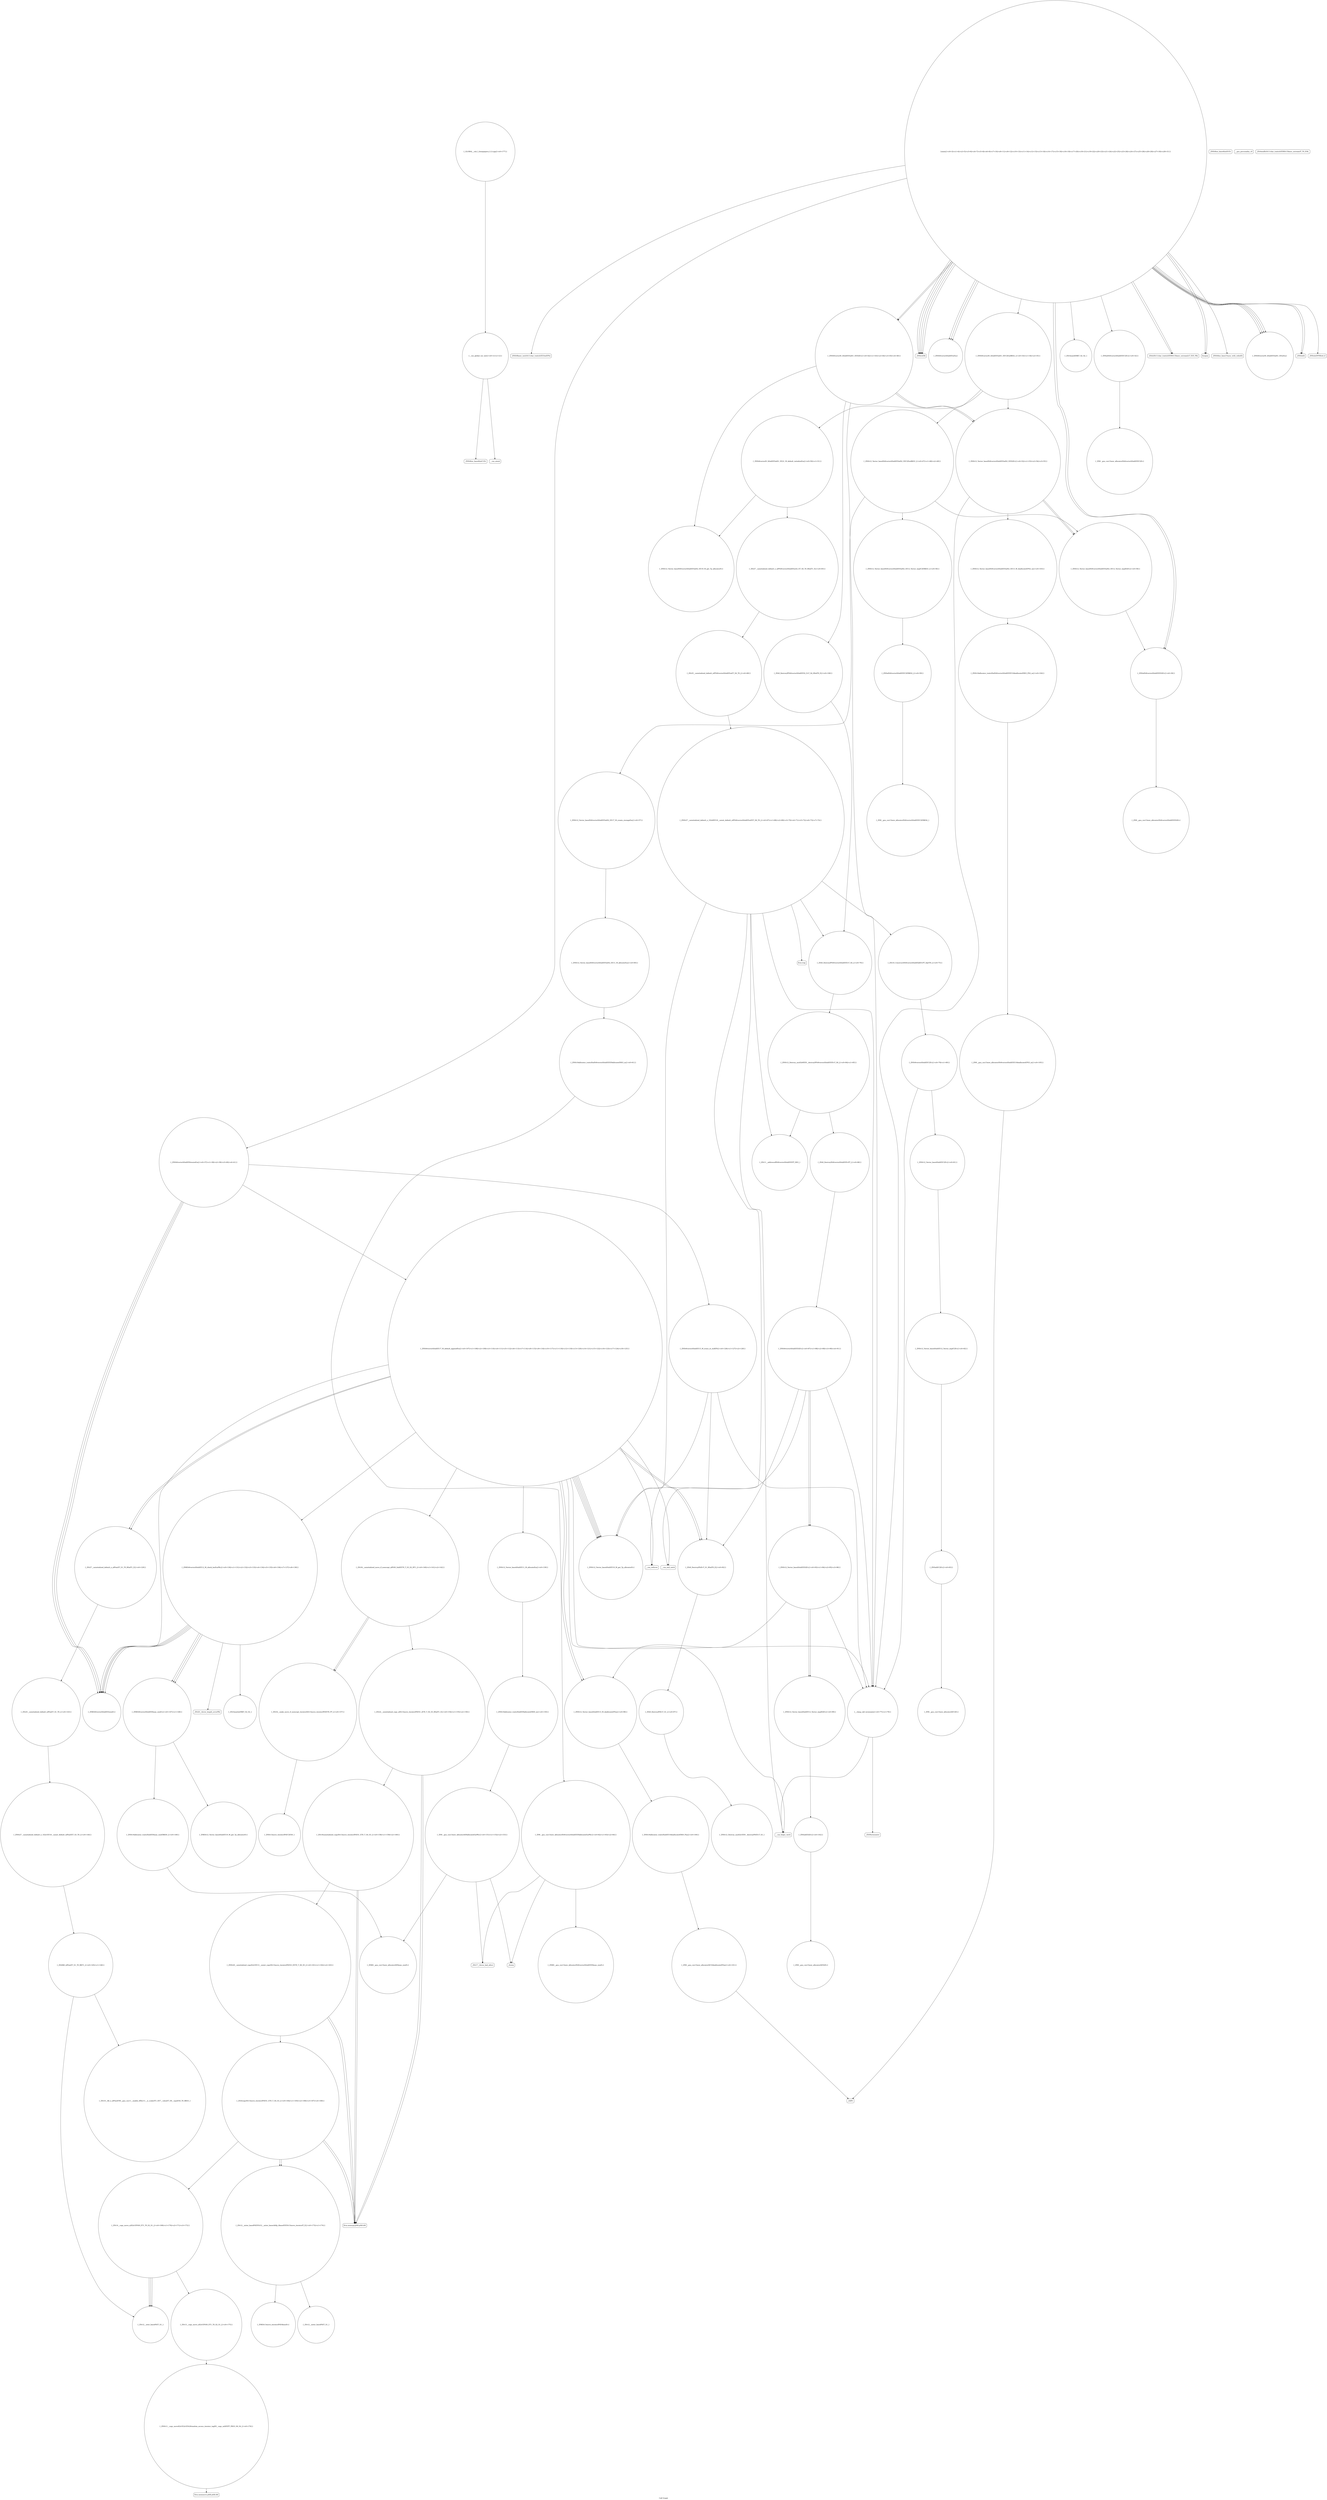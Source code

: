 digraph "Call Graph" {
	label="Call Graph";

	Node0x564959b54ed0 [shape=record,shape=circle,label="{__cxx_global_var_init|{<s0>1|<s1>2}}"];
	Node0x564959b54ed0:s0 -> Node0x564959b54f50[color=black];
	Node0x564959b54ed0:s1 -> Node0x564959b55050[color=black];
	Node0x564959b58bf0 [shape=record,shape=circle,label="{_ZNSt16allocator_traitsISaIiEE8max_sizeERKS0_|{<s0>149}}"];
	Node0x564959b58bf0:s0 -> Node0x564959b58cf0[color=black];
	Node0x564959b55250 [shape=record,shape=Mrecord,label="{_ZNSt9basic_iosIcSt11char_traitsIcEE3tieEPSo}"];
	Node0x564959b56750 [shape=record,shape=circle,label="{_ZSt18uninitialized_copyISt13move_iteratorIPiES1_ET0_T_S4_S3_|{<s0>158|<s1>159|<s2>160}}"];
	Node0x564959b56750:s0 -> Node0x564959b567d0[color=black];
	Node0x564959b56750:s1 -> Node0x564959b567d0[color=black];
	Node0x564959b56750:s2 -> Node0x564959b56850[color=black];
	Node0x564959b555d0 [shape=record,shape=circle,label="{_ZNSt6vectorIiSaIiEE6resizeEm|{<s0>37|<s1>38|<s2>39|<s3>40|<s4>41}}"];
	Node0x564959b555d0:s0 -> Node0x564959b58470[color=black];
	Node0x564959b555d0:s1 -> Node0x564959b58470[color=black];
	Node0x564959b555d0:s2 -> Node0x564959b584f0[color=black];
	Node0x564959b555d0:s3 -> Node0x564959b58470[color=black];
	Node0x564959b555d0:s4 -> Node0x564959b58570[color=black];
	Node0x564959b56ad0 [shape=record,shape=circle,label="{_ZNSt11__copy_moveILb1ELb1ESt26random_access_iterator_tagE8__copy_mIiEEPT_PKS3_S6_S4_|{<s0>176}}"];
	Node0x564959b56ad0:s0 -> Node0x564959b56b50[color=black];
	Node0x564959b55950 [shape=record,shape=circle,label="{_ZNSt6vectorIS_IiSaIiEESaIS1_EED2Ev|{<s0>42|<s1>43|<s2>44|<s3>45|<s4>46}}"];
	Node0x564959b55950:s0 -> Node0x564959b56250[color=black];
	Node0x564959b55950:s1 -> Node0x564959b583f0[color=black];
	Node0x564959b55950:s2 -> Node0x564959b55bd0[color=black];
	Node0x564959b55950:s3 -> Node0x564959b55bd0[color=black];
	Node0x564959b55950:s4 -> Node0x564959b576f0[color=black];
	Node0x564959b55cd0 [shape=record,shape=circle,label="{_ZNSt12_Vector_baseISt6vectorIiSaIiEESaIS2_EE17_M_create_storageEm|{<s0>57}}"];
	Node0x564959b55cd0:s0 -> Node0x564959b55ed0[color=black];
	Node0x564959b56050 [shape=record,shape=circle,label="{_ZNK9__gnu_cxx13new_allocatorISt6vectorIiSaIiEEE8max_sizeEv}"];
	Node0x564959b563d0 [shape=record,shape=circle,label="{_ZSt10_ConstructISt6vectorIiSaIiEEJEEvPT_DpOT0_|{<s0>75}}"];
	Node0x564959b563d0:s0 -> Node0x564959b57870[color=black];
	Node0x564959b57770 [shape=record,shape=Mrecord,label="{_ZSt9terminatev}"];
	Node0x564959b57af0 [shape=record,shape=circle,label="{_ZNSt12_Destroy_auxILb0EE9__destroyIPSt6vectorIiSaIiEEEEvT_S6_|{<s0>84|<s1>85}}"];
	Node0x564959b57af0:s0 -> Node0x564959b56450[color=black];
	Node0x564959b57af0:s1 -> Node0x564959b57b70[color=black];
	Node0x564959b57e70 [shape=record,shape=circle,label="{_ZNSt12_Destroy_auxILb1EE9__destroyIPiEEvT_S3_}"];
	Node0x564959b581f0 [shape=record,shape=circle,label="{_ZN9__gnu_cxx13new_allocatorIiED2Ev}"];
	Node0x564959b58570 [shape=record,shape=circle,label="{_ZNSt6vectorIiSaIiEE15_M_erase_at_endEPi|{<s0>126|<s1>127|<s2>128}}"];
	Node0x564959b58570:s0 -> Node0x564959b57cf0[color=black];
	Node0x564959b58570:s1 -> Node0x564959b57c70[color=black];
	Node0x564959b58570:s2 -> Node0x564959b576f0[color=black];
	Node0x564959b588f0 [shape=record,shape=circle,label="{_ZSt6fill_nIPimiET_S1_T0_RKT1_|{<s0>145|<s1>146}}"];
	Node0x564959b588f0:s0 -> Node0x564959b589f0[color=black];
	Node0x564959b588f0:s1 -> Node0x564959b58970[color=black];
	Node0x564959b54f50 [shape=record,shape=Mrecord,label="{_ZNSt8ios_base4InitC1Ev}"];
	Node0x564959b58c70 [shape=record,shape=circle,label="{_ZNKSt12_Vector_baseIiSaIiEE19_M_get_Tp_allocatorEv}"];
	Node0x564959b552d0 [shape=record,shape=Mrecord,label="{_ZNSirsERi}"];
	Node0x564959b567d0 [shape=record,shape=Mrecord,label="{llvm.memcpy.p0i8.p0i8.i64}"];
	Node0x564959b55650 [shape=record,shape=circle,label="{_ZNSt6vectorIiSaIiEEixEm}"];
	Node0x564959b56b50 [shape=record,shape=Mrecord,label="{llvm.memmove.p0i8.p0i8.i64}"];
	Node0x564959b559d0 [shape=record,shape=circle,label="{_ZN9__gnu_cxx13new_allocatorISt6vectorIiSaIiEEEC2Ev}"];
	Node0x564959b55d50 [shape=record,shape=circle,label="{_ZNSt12_Vector_baseISt6vectorIiSaIiEESaIS2_EE12_Vector_implD2Ev|{<s0>58}}"];
	Node0x564959b55d50:s0 -> Node0x564959b554d0[color=black];
	Node0x564959b560d0 [shape=record,shape=Mrecord,label="{_ZSt17__throw_bad_allocv}"];
	Node0x564959b56450 [shape=record,shape=circle,label="{_ZSt11__addressofISt6vectorIiSaIiEEEPT_RS3_}"];
	Node0x564959b577f0 [shape=record,shape=Mrecord,label="{llvm.trap}"];
	Node0x564959b57b70 [shape=record,shape=circle,label="{_ZSt8_DestroyISt6vectorIiSaIiEEEvPT_|{<s0>86}}"];
	Node0x564959b57b70:s0 -> Node0x564959b57bf0[color=black];
	Node0x564959b57ef0 [shape=record,shape=circle,label="{_ZNSt12_Vector_baseIiSaIiEE13_M_deallocateEPim|{<s0>98}}"];
	Node0x564959b57ef0:s0 -> Node0x564959b57ff0[color=black];
	Node0x564959b58270 [shape=record,shape=circle,label="{_ZNSt12_Vector_baseISt6vectorIiSaIiEESaIS2_EE13_M_deallocateEPS2_m|{<s0>103}}"];
	Node0x564959b58270:s0 -> Node0x564959b582f0[color=black];
	Node0x564959b585f0 [shape=record,shape=circle,label="{_ZSt27__uninitialized_default_n_aIPimiET_S1_T0_RSaIT1_E|{<s0>129}}"];
	Node0x564959b585f0:s0 -> Node0x564959b587f0[color=black];
	Node0x564959b58970 [shape=record,shape=circle,label="{_ZSt10__fill_n_aIPimiEN9__gnu_cxx11__enable_ifIXsr11__is_scalarIT1_EE7__valueET_E6__typeES4_T0_RKS3_}"];
	Node0x564959b54fd0 [shape=record,shape=Mrecord,label="{_ZNSt8ios_base4InitD1Ev}"];
	Node0x564959b58cf0 [shape=record,shape=circle,label="{_ZNK9__gnu_cxx13new_allocatorIiE8max_sizeEv}"];
	Node0x564959b55350 [shape=record,shape=circle,label="{_ZNSaISt6vectorIiSaIiEEEC2Ev|{<s0>32}}"];
	Node0x564959b55350:s0 -> Node0x564959b559d0[color=black];
	Node0x564959b56850 [shape=record,shape=circle,label="{_ZNSt20__uninitialized_copyILb1EE13__uninit_copyISt13move_iteratorIPiES3_EET0_T_S6_S5_|{<s0>161|<s1>162|<s2>163}}"];
	Node0x564959b56850:s0 -> Node0x564959b567d0[color=black];
	Node0x564959b56850:s1 -> Node0x564959b567d0[color=black];
	Node0x564959b56850:s2 -> Node0x564959b568d0[color=black];
	Node0x564959b556d0 [shape=record,shape=circle,label="{_ZSt3maxIiERKT_S2_S2_}"];
	Node0x564959b56bd0 [shape=record,shape=circle,label="{_ZSt12__miter_baseIPiET_S1_}"];
	Node0x564959b55a50 [shape=record,shape=circle,label="{_ZN9__gnu_cxx13new_allocatorISt6vectorIiSaIiEEED2Ev}"];
	Node0x564959b55dd0 [shape=record,shape=circle,label="{_ZNSaISt6vectorIiSaIiEEEC2ERKS2_|{<s0>59}}"];
	Node0x564959b55dd0:s0 -> Node0x564959b55e50[color=black];
	Node0x564959b56150 [shape=record,shape=Mrecord,label="{_Znwm}"];
	Node0x564959b564d0 [shape=record,shape=Mrecord,label="{__cxa_begin_catch}"];
	Node0x564959b57870 [shape=record,shape=circle,label="{_ZNSt6vectorIiSaIiEEC2Ev|{<s0>79|<s1>80}}"];
	Node0x564959b57870:s0 -> Node0x564959b578f0[color=black];
	Node0x564959b57870:s1 -> Node0x564959b576f0[color=black];
	Node0x564959b57bf0 [shape=record,shape=circle,label="{_ZNSt6vectorIiSaIiEED2Ev|{<s0>87|<s1>88|<s2>89|<s3>90|<s4>91}}"];
	Node0x564959b57bf0:s0 -> Node0x564959b57cf0[color=black];
	Node0x564959b57bf0:s1 -> Node0x564959b57c70[color=black];
	Node0x564959b57bf0:s2 -> Node0x564959b57d70[color=black];
	Node0x564959b57bf0:s3 -> Node0x564959b57d70[color=black];
	Node0x564959b57bf0:s4 -> Node0x564959b576f0[color=black];
	Node0x564959b57f70 [shape=record,shape=circle,label="{_ZNSt12_Vector_baseIiSaIiEE12_Vector_implD2Ev|{<s0>99}}"];
	Node0x564959b57f70:s0 -> Node0x564959b58170[color=black];
	Node0x564959b582f0 [shape=record,shape=circle,label="{_ZNSt16allocator_traitsISaISt6vectorIiSaIiEEEE10deallocateERS3_PS2_m|{<s0>104}}"];
	Node0x564959b582f0:s0 -> Node0x564959b58370[color=black];
	Node0x564959b58670 [shape=record,shape=circle,label="{_ZNKSt6vectorIiSaIiEE12_M_check_lenEmPKc|{<s0>130|<s1>131|<s2>132|<s3>133|<s4>134|<s5>135|<s6>136|<s7>137|<s8>138}}"];
	Node0x564959b58670:s0 -> Node0x564959b58a70[color=black];
	Node0x564959b58670:s1 -> Node0x564959b58470[color=black];
	Node0x564959b58670:s2 -> Node0x564959b58af0[color=black];
	Node0x564959b58670:s3 -> Node0x564959b58470[color=black];
	Node0x564959b58670:s4 -> Node0x564959b58470[color=black];
	Node0x564959b58670:s5 -> Node0x564959b58b70[color=black];
	Node0x564959b58670:s6 -> Node0x564959b58470[color=black];
	Node0x564959b58670:s7 -> Node0x564959b58a70[color=black];
	Node0x564959b58670:s8 -> Node0x564959b58a70[color=black];
	Node0x564959b589f0 [shape=record,shape=circle,label="{_ZSt12__niter_baseIPiET_S1_}"];
	Node0x564959b55050 [shape=record,shape=Mrecord,label="{__cxa_atexit}"];
	Node0x564959b58d70 [shape=record,shape=circle,label="{_ZNSt16allocator_traitsISaIiEE8allocateERS0_m|{<s0>150}}"];
	Node0x564959b58d70:s0 -> Node0x564959b58df0[color=black];
	Node0x564959b553d0 [shape=record,shape=circle,label="{_ZNSt6vectorIS_IiSaIiEESaIS1_EEC2EmRKS2_|{<s0>33|<s1>34|<s2>35}}"];
	Node0x564959b553d0:s0 -> Node0x564959b55ad0[color=black];
	Node0x564959b553d0:s1 -> Node0x564959b55b50[color=black];
	Node0x564959b553d0:s2 -> Node0x564959b55bd0[color=black];
	Node0x564959b568d0 [shape=record,shape=circle,label="{_ZSt4copyISt13move_iteratorIPiES1_ET0_T_S4_S3_|{<s0>164|<s1>165|<s2>166|<s3>167|<s4>168}}"];
	Node0x564959b568d0:s0 -> Node0x564959b567d0[color=black];
	Node0x564959b568d0:s1 -> Node0x564959b569d0[color=black];
	Node0x564959b568d0:s2 -> Node0x564959b567d0[color=black];
	Node0x564959b568d0:s3 -> Node0x564959b569d0[color=black];
	Node0x564959b568d0:s4 -> Node0x564959b56950[color=black];
	Node0x564959b55750 [shape=record,shape=Mrecord,label="{_ZStlsISt11char_traitsIcEERSt13basic_ostreamIcT_ES5_PKc}"];
	Node0x564959b56c50 [shape=record,shape=circle,label="{_ZNKSt13move_iteratorIPiE4baseEv}"];
	Node0x564959b55ad0 [shape=record,shape=circle,label="{_ZNSt12_Vector_baseISt6vectorIiSaIiEESaIS2_EEC2EmRKS3_|{<s0>47|<s1>48|<s2>49}}"];
	Node0x564959b55ad0:s0 -> Node0x564959b55c50[color=black];
	Node0x564959b55ad0:s1 -> Node0x564959b55cd0[color=black];
	Node0x564959b55ad0:s2 -> Node0x564959b55d50[color=black];
	Node0x564959b55e50 [shape=record,shape=circle,label="{_ZN9__gnu_cxx13new_allocatorISt6vectorIiSaIiEEEC2ERKS4_}"];
	Node0x564959b561d0 [shape=record,shape=circle,label="{_ZSt27__uninitialized_default_n_aIPSt6vectorIiSaIiEEmS2_ET_S4_T0_RSaIT1_E|{<s0>65}}"];
	Node0x564959b561d0:s0 -> Node0x564959b562d0[color=black];
	Node0x564959b56550 [shape=record,shape=circle,label="{_ZSt8_DestroyIPSt6vectorIiSaIiEEEvT_S4_|{<s0>76}}"];
	Node0x564959b56550:s0 -> Node0x564959b57af0[color=black];
	Node0x564959b578f0 [shape=record,shape=circle,label="{_ZNSt12_Vector_baseIiSaIiEEC2Ev|{<s0>81}}"];
	Node0x564959b578f0:s0 -> Node0x564959b57970[color=black];
	Node0x564959b57c70 [shape=record,shape=circle,label="{_ZSt8_DestroyIPiiEvT_S1_RSaIT0_E|{<s0>92}}"];
	Node0x564959b57c70:s0 -> Node0x564959b57df0[color=black];
	Node0x564959b57ff0 [shape=record,shape=circle,label="{_ZNSt16allocator_traitsISaIiEE10deallocateERS0_Pim|{<s0>100}}"];
	Node0x564959b57ff0:s0 -> Node0x564959b58070[color=black];
	Node0x564959b58370 [shape=record,shape=circle,label="{_ZN9__gnu_cxx13new_allocatorISt6vectorIiSaIiEEE10deallocateEPS3_m|{<s0>105}}"];
	Node0x564959b58370:s0 -> Node0x564959b580f0[color=black];
	Node0x564959b586f0 [shape=record,shape=circle,label="{_ZNSt12_Vector_baseIiSaIiEE11_M_allocateEm|{<s0>139}}"];
	Node0x564959b586f0:s0 -> Node0x564959b58d70[color=black];
	Node0x564959b58a70 [shape=record,shape=circle,label="{_ZNKSt6vectorIiSaIiEE8max_sizeEv|{<s0>147|<s1>148}}"];
	Node0x564959b58a70:s0 -> Node0x564959b58c70[color=black];
	Node0x564959b58a70:s1 -> Node0x564959b58bf0[color=black];
	Node0x564959b550d0 [shape=record,shape=circle,label="{main|{<s0>3|<s1>4|<s2>5|<s3>6|<s4>7|<s5>8|<s6>9|<s7>10|<s8>11|<s9>12|<s10>13|<s11>14|<s12>15|<s13>16|<s14>17|<s15>18|<s16>19|<s17>20|<s18>21|<s19>22|<s20>23|<s21>24|<s22>25|<s23>26|<s24>27|<s25>28|<s26>29|<s27>30|<s28>31}}"];
	Node0x564959b550d0:s0 -> Node0x564959b55150[color=black];
	Node0x564959b550d0:s1 -> Node0x564959b55150[color=black];
	Node0x564959b550d0:s2 -> Node0x564959b551d0[color=black];
	Node0x564959b550d0:s3 -> Node0x564959b55250[color=black];
	Node0x564959b550d0:s4 -> Node0x564959b552d0[color=black];
	Node0x564959b550d0:s5 -> Node0x564959b552d0[color=black];
	Node0x564959b550d0:s6 -> Node0x564959b552d0[color=black];
	Node0x564959b550d0:s7 -> Node0x564959b55350[color=black];
	Node0x564959b550d0:s8 -> Node0x564959b553d0[color=black];
	Node0x564959b550d0:s9 -> Node0x564959b554d0[color=black];
	Node0x564959b550d0:s10 -> Node0x564959b55550[color=black];
	Node0x564959b550d0:s11 -> Node0x564959b555d0[color=black];
	Node0x564959b550d0:s12 -> Node0x564959b554d0[color=black];
	Node0x564959b550d0:s13 -> Node0x564959b55950[color=black];
	Node0x564959b550d0:s14 -> Node0x564959b552d0[color=black];
	Node0x564959b550d0:s15 -> Node0x564959b552d0[color=black];
	Node0x564959b550d0:s16 -> Node0x564959b55550[color=black];
	Node0x564959b550d0:s17 -> Node0x564959b55650[color=black];
	Node0x564959b550d0:s18 -> Node0x564959b55550[color=black];
	Node0x564959b550d0:s19 -> Node0x564959b55650[color=black];
	Node0x564959b550d0:s20 -> Node0x564959b55550[color=black];
	Node0x564959b550d0:s21 -> Node0x564959b55650[color=black];
	Node0x564959b550d0:s22 -> Node0x564959b556d0[color=black];
	Node0x564959b550d0:s23 -> Node0x564959b55750[color=black];
	Node0x564959b550d0:s24 -> Node0x564959b557d0[color=black];
	Node0x564959b550d0:s25 -> Node0x564959b55750[color=black];
	Node0x564959b550d0:s26 -> Node0x564959b557d0[color=black];
	Node0x564959b550d0:s27 -> Node0x564959b55850[color=black];
	Node0x564959b550d0:s28 -> Node0x564959b55950[color=black];
	Node0x564959b58df0 [shape=record,shape=circle,label="{_ZN9__gnu_cxx13new_allocatorIiE8allocateEmPKv|{<s0>151|<s1>152|<s2>153}}"];
	Node0x564959b58df0:s0 -> Node0x564959b58cf0[color=black];
	Node0x564959b58df0:s1 -> Node0x564959b560d0[color=black];
	Node0x564959b58df0:s2 -> Node0x564959b56150[color=black];
	Node0x564959b55450 [shape=record,shape=Mrecord,label="{__gxx_personality_v0}"];
	Node0x564959b56950 [shape=record,shape=circle,label="{_ZSt14__copy_move_a2ILb1EPiS0_ET1_T0_S2_S1_|{<s0>169|<s1>170|<s2>171|<s3>172}}"];
	Node0x564959b56950:s0 -> Node0x564959b589f0[color=black];
	Node0x564959b56950:s1 -> Node0x564959b589f0[color=black];
	Node0x564959b56950:s2 -> Node0x564959b589f0[color=black];
	Node0x564959b56950:s3 -> Node0x564959b56a50[color=black];
	Node0x564959b557d0 [shape=record,shape=Mrecord,label="{_ZNSolsEi}"];
	Node0x564959b56cd0 [shape=record,shape=circle,label="{_ZNSt13move_iteratorIPiEC2ES0_}"];
	Node0x564959b55b50 [shape=record,shape=circle,label="{_ZNSt6vectorIS_IiSaIiEESaIS1_EE21_M_default_initializeEm|{<s0>50|<s1>51}}"];
	Node0x564959b55b50:s0 -> Node0x564959b56250[color=black];
	Node0x564959b55b50:s1 -> Node0x564959b561d0[color=black];
	Node0x564959b55ed0 [shape=record,shape=circle,label="{_ZNSt12_Vector_baseISt6vectorIiSaIiEESaIS2_EE11_M_allocateEm|{<s0>60}}"];
	Node0x564959b55ed0:s0 -> Node0x564959b55f50[color=black];
	Node0x564959b56250 [shape=record,shape=circle,label="{_ZNSt12_Vector_baseISt6vectorIiSaIiEESaIS2_EE19_M_get_Tp_allocatorEv}"];
	Node0x564959b565d0 [shape=record,shape=Mrecord,label="{__cxa_rethrow}"];
	Node0x564959b57970 [shape=record,shape=circle,label="{_ZNSt12_Vector_baseIiSaIiEE12_Vector_implC2Ev|{<s0>82}}"];
	Node0x564959b57970:s0 -> Node0x564959b579f0[color=black];
	Node0x564959b57cf0 [shape=record,shape=circle,label="{_ZNSt12_Vector_baseIiSaIiEE19_M_get_Tp_allocatorEv}"];
	Node0x564959b58070 [shape=record,shape=circle,label="{_ZN9__gnu_cxx13new_allocatorIiE10deallocateEPim|{<s0>101}}"];
	Node0x564959b58070:s0 -> Node0x564959b580f0[color=black];
	Node0x564959b583f0 [shape=record,shape=circle,label="{_ZSt8_DestroyIPSt6vectorIiSaIiEES2_EvT_S4_RSaIT0_E|{<s0>106}}"];
	Node0x564959b583f0:s0 -> Node0x564959b56550[color=black];
	Node0x564959b58770 [shape=record,shape=circle,label="{_ZSt34__uninitialized_move_if_noexcept_aIPiS0_SaIiEET0_T_S3_S2_RT1_|{<s0>140|<s1>141|<s2>142}}"];
	Node0x564959b58770:s0 -> Node0x564959b566d0[color=black];
	Node0x564959b58770:s1 -> Node0x564959b566d0[color=black];
	Node0x564959b58770:s2 -> Node0x564959b58e70[color=black];
	Node0x564959b58af0 [shape=record,shape=Mrecord,label="{_ZSt20__throw_length_errorPKc}"];
	Node0x564959b55150 [shape=record,shape=Mrecord,label="{freopen}"];
	Node0x564959b58e70 [shape=record,shape=circle,label="{_ZSt22__uninitialized_copy_aISt13move_iteratorIPiES1_iET0_T_S4_S3_RSaIT1_E|{<s0>154|<s1>155|<s2>156}}"];
	Node0x564959b58e70:s0 -> Node0x564959b567d0[color=black];
	Node0x564959b58e70:s1 -> Node0x564959b567d0[color=black];
	Node0x564959b58e70:s2 -> Node0x564959b56750[color=black];
	Node0x564959b554d0 [shape=record,shape=circle,label="{_ZNSaISt6vectorIiSaIiEEED2Ev|{<s0>36}}"];
	Node0x564959b554d0:s0 -> Node0x564959b55a50[color=black];
	Node0x564959b569d0 [shape=record,shape=circle,label="{_ZSt12__miter_baseIPiEDTcl12__miter_basecldtfp_4baseEEESt13move_iteratorIT_E|{<s0>173|<s1>174}}"];
	Node0x564959b569d0:s0 -> Node0x564959b56c50[color=black];
	Node0x564959b569d0:s1 -> Node0x564959b56bd0[color=black];
	Node0x564959b55850 [shape=record,shape=Mrecord,label="{_ZNSolsEPFRSoS_E}"];
	Node0x564959b56d50 [shape=record,shape=circle,label="{_GLOBAL__sub_I_ilonapapava_0_0.cpp|{<s0>177}}"];
	Node0x564959b56d50:s0 -> Node0x564959b54ed0[color=black];
	Node0x564959b55bd0 [shape=record,shape=circle,label="{_ZNSt12_Vector_baseISt6vectorIiSaIiEESaIS2_EED2Ev|{<s0>52|<s1>53|<s2>54|<s3>55}}"];
	Node0x564959b55bd0:s0 -> Node0x564959b58270[color=black];
	Node0x564959b55bd0:s1 -> Node0x564959b55d50[color=black];
	Node0x564959b55bd0:s2 -> Node0x564959b55d50[color=black];
	Node0x564959b55bd0:s3 -> Node0x564959b576f0[color=black];
	Node0x564959b55f50 [shape=record,shape=circle,label="{_ZNSt16allocator_traitsISaISt6vectorIiSaIiEEEE8allocateERS3_m|{<s0>61}}"];
	Node0x564959b55f50:s0 -> Node0x564959b55fd0[color=black];
	Node0x564959b562d0 [shape=record,shape=circle,label="{_ZSt25__uninitialized_default_nIPSt6vectorIiSaIiEEmET_S4_T0_|{<s0>66}}"];
	Node0x564959b562d0:s0 -> Node0x564959b56350[color=black];
	Node0x564959b56650 [shape=record,shape=Mrecord,label="{__cxa_end_catch}"];
	Node0x564959b579f0 [shape=record,shape=circle,label="{_ZNSaIiEC2Ev|{<s0>83}}"];
	Node0x564959b579f0:s0 -> Node0x564959b57a70[color=black];
	Node0x564959b57d70 [shape=record,shape=circle,label="{_ZNSt12_Vector_baseIiSaIiEED2Ev|{<s0>93|<s1>94|<s2>95|<s3>96}}"];
	Node0x564959b57d70:s0 -> Node0x564959b57ef0[color=black];
	Node0x564959b57d70:s1 -> Node0x564959b57f70[color=black];
	Node0x564959b57d70:s2 -> Node0x564959b57f70[color=black];
	Node0x564959b57d70:s3 -> Node0x564959b576f0[color=black];
	Node0x564959b580f0 [shape=record,shape=Mrecord,label="{_ZdlPv}"];
	Node0x564959b58470 [shape=record,shape=circle,label="{_ZNKSt6vectorIiSaIiEE4sizeEv}"];
	Node0x564959b587f0 [shape=record,shape=circle,label="{_ZSt25__uninitialized_default_nIPimET_S1_T0_|{<s0>143}}"];
	Node0x564959b587f0:s0 -> Node0x564959b58870[color=black];
	Node0x564959b58b70 [shape=record,shape=circle,label="{_ZSt3maxImERKT_S2_S2_}"];
	Node0x564959b551d0 [shape=record,shape=Mrecord,label="{_ZNSt8ios_base15sync_with_stdioEb}"];
	Node0x564959b566d0 [shape=record,shape=circle,label="{_ZSt32__make_move_if_noexcept_iteratorIiSt13move_iteratorIPiEET0_PT_|{<s0>157}}"];
	Node0x564959b566d0:s0 -> Node0x564959b56cd0[color=black];
	Node0x564959b55550 [shape=record,shape=circle,label="{_ZNSt6vectorIS_IiSaIiEESaIS1_EEixEm}"];
	Node0x564959b56a50 [shape=record,shape=circle,label="{_ZSt13__copy_move_aILb1EPiS0_ET1_T0_S2_S1_|{<s0>175}}"];
	Node0x564959b56a50:s0 -> Node0x564959b56ad0[color=black];
	Node0x564959b558d0 [shape=record,shape=Mrecord,label="{_ZSt4endlIcSt11char_traitsIcEERSt13basic_ostreamIT_T0_ES6_}"];
	Node0x564959b55c50 [shape=record,shape=circle,label="{_ZNSt12_Vector_baseISt6vectorIiSaIiEESaIS2_EE12_Vector_implC2ERKS3_|{<s0>56}}"];
	Node0x564959b55c50:s0 -> Node0x564959b55dd0[color=black];
	Node0x564959b55fd0 [shape=record,shape=circle,label="{_ZN9__gnu_cxx13new_allocatorISt6vectorIiSaIiEEE8allocateEmPKv|{<s0>62|<s1>63|<s2>64}}"];
	Node0x564959b55fd0:s0 -> Node0x564959b56050[color=black];
	Node0x564959b55fd0:s1 -> Node0x564959b560d0[color=black];
	Node0x564959b55fd0:s2 -> Node0x564959b56150[color=black];
	Node0x564959b56350 [shape=record,shape=circle,label="{_ZNSt27__uninitialized_default_n_1ILb0EE18__uninit_default_nIPSt6vectorIiSaIiEEmEET_S6_T0_|{<s0>67|<s1>68|<s2>69|<s3>70|<s4>71|<s5>72|<s6>73|<s7>74}}"];
	Node0x564959b56350:s0 -> Node0x564959b56450[color=black];
	Node0x564959b56350:s1 -> Node0x564959b563d0[color=black];
	Node0x564959b56350:s2 -> Node0x564959b564d0[color=black];
	Node0x564959b56350:s3 -> Node0x564959b56550[color=black];
	Node0x564959b56350:s4 -> Node0x564959b565d0[color=black];
	Node0x564959b56350:s5 -> Node0x564959b56650[color=black];
	Node0x564959b56350:s6 -> Node0x564959b577f0[color=black];
	Node0x564959b56350:s7 -> Node0x564959b576f0[color=black];
	Node0x564959b576f0 [shape=record,shape=circle,label="{__clang_call_terminate|{<s0>77|<s1>78}}"];
	Node0x564959b576f0:s0 -> Node0x564959b564d0[color=black];
	Node0x564959b576f0:s1 -> Node0x564959b57770[color=black];
	Node0x564959b57a70 [shape=record,shape=circle,label="{_ZN9__gnu_cxx13new_allocatorIiEC2Ev}"];
	Node0x564959b57df0 [shape=record,shape=circle,label="{_ZSt8_DestroyIPiEvT_S1_|{<s0>97}}"];
	Node0x564959b57df0:s0 -> Node0x564959b57e70[color=black];
	Node0x564959b58170 [shape=record,shape=circle,label="{_ZNSaIiED2Ev|{<s0>102}}"];
	Node0x564959b58170:s0 -> Node0x564959b581f0[color=black];
	Node0x564959b584f0 [shape=record,shape=circle,label="{_ZNSt6vectorIiSaIiEE17_M_default_appendEm|{<s0>107|<s1>108|<s2>109|<s3>110|<s4>111|<s5>112|<s6>113|<s7>114|<s8>115|<s9>116|<s10>117|<s11>118|<s12>119|<s13>120|<s14>121|<s15>122|<s16>123|<s17>124|<s18>125}}"];
	Node0x564959b584f0:s0 -> Node0x564959b57cf0[color=black];
	Node0x564959b584f0:s1 -> Node0x564959b585f0[color=black];
	Node0x564959b584f0:s2 -> Node0x564959b58670[color=black];
	Node0x564959b584f0:s3 -> Node0x564959b58470[color=black];
	Node0x564959b584f0:s4 -> Node0x564959b586f0[color=black];
	Node0x564959b584f0:s5 -> Node0x564959b57cf0[color=black];
	Node0x564959b584f0:s6 -> Node0x564959b585f0[color=black];
	Node0x564959b584f0:s7 -> Node0x564959b57cf0[color=black];
	Node0x564959b584f0:s8 -> Node0x564959b58770[color=black];
	Node0x564959b584f0:s9 -> Node0x564959b564d0[color=black];
	Node0x564959b584f0:s10 -> Node0x564959b57cf0[color=black];
	Node0x564959b584f0:s11 -> Node0x564959b57c70[color=black];
	Node0x564959b584f0:s12 -> Node0x564959b56650[color=black];
	Node0x564959b584f0:s13 -> Node0x564959b57ef0[color=black];
	Node0x564959b584f0:s14 -> Node0x564959b565d0[color=black];
	Node0x564959b584f0:s15 -> Node0x564959b57cf0[color=black];
	Node0x564959b584f0:s16 -> Node0x564959b57c70[color=black];
	Node0x564959b584f0:s17 -> Node0x564959b57ef0[color=black];
	Node0x564959b584f0:s18 -> Node0x564959b576f0[color=black];
	Node0x564959b58870 [shape=record,shape=circle,label="{_ZNSt27__uninitialized_default_n_1ILb1EE18__uninit_default_nIPimEET_S3_T0_|{<s0>144}}"];
	Node0x564959b58870:s0 -> Node0x564959b588f0[color=black];
}
